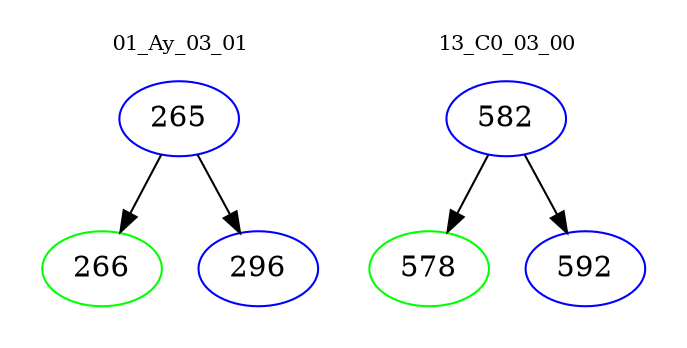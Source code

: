 digraph{
subgraph cluster_0 {
color = white
label = "01_Ay_03_01";
fontsize=10;
T0_265 [label="265", color="blue"]
T0_265 -> T0_266 [color="black"]
T0_266 [label="266", color="green"]
T0_265 -> T0_296 [color="black"]
T0_296 [label="296", color="blue"]
}
subgraph cluster_1 {
color = white
label = "13_C0_03_00";
fontsize=10;
T1_582 [label="582", color="blue"]
T1_582 -> T1_578 [color="black"]
T1_578 [label="578", color="green"]
T1_582 -> T1_592 [color="black"]
T1_592 [label="592", color="blue"]
}
}
